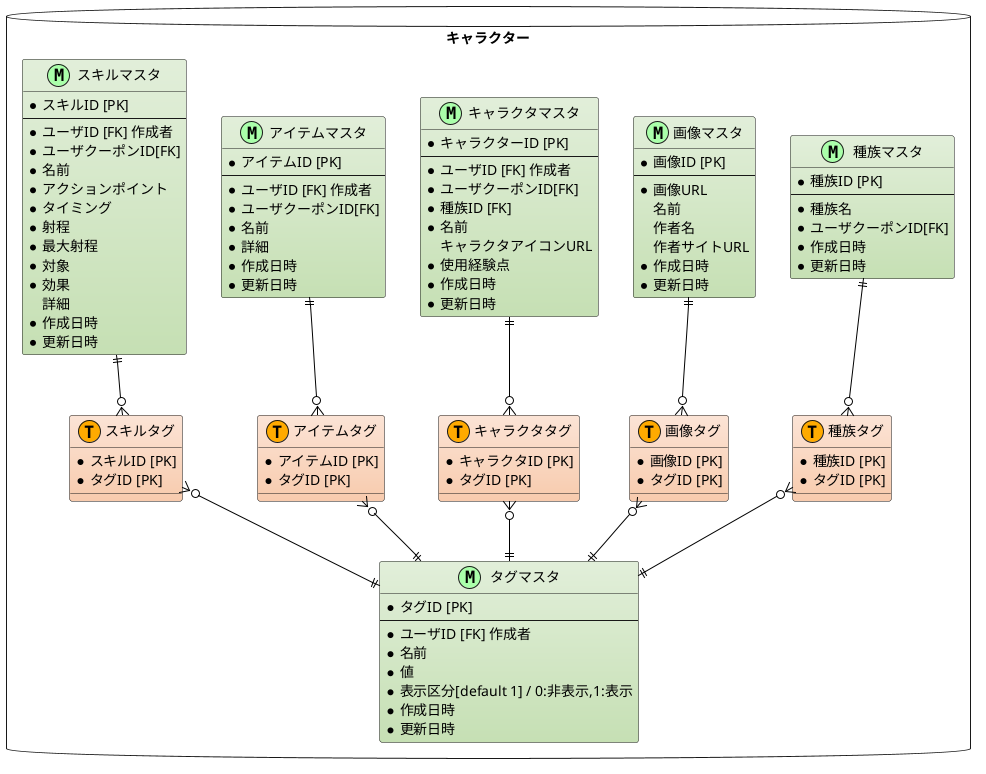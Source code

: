 @startuml
/'
  図の中で目立たせたいエンティティに着色するための
  色の名前（定数）を定義します。
'/
!define MAIN_ENTITY #E2EFDA-C6E0B4
!define MAIN_ENTITY_2 #FCE4D6-F8CBAD

/' 他の色も、用途が分りやすいように名前をつけます。 '/
!define METAL #F2F2F2-D9D9D9
!define MASTER_MARK_COLOR AAFFAA
!define TRANSACTION_MARK_COLOR FFAA00

/'
  デフォルトのスタイルを設定します。
  この場合の指定は class です。entity ではエラーになります。
'/
skinparam class {
    BackgroundColor METAL
    BcharactersColor Black
    ArrowColor Black
}

    /'
      マスターテーブルを M、トランザクションを T などと安直にしていますが、
      チーム内でルールを決めればなんでも良いと思います。交差テーブルは "I" とか。
      角丸四角形が描けない代替です。
     '/

package "キャラクター" as character <<Database>> {
    entity "種族マスタ" as race <<M,MASTER_MARK_COLOR>> MAIN_ENTITY {
        * 種族ID [PK]
        --
        * 種族名
        * ユーザクーポンID[FK]
        * 作成日時
        * 更新日時
    }

    entity "画像マスタ" as images <<M,MASTER_MARK_COLOR>> MAIN_ENTITY {
        * 画像ID [PK]
        --
        * 画像URL
        ' * ユーザクーポンID[FK]
        名前
        作者名
        作者サイトURL
        * 作成日時
        * 更新日時
    }

    entity "キャラクタマスタ" as characters <<M,MASTER_MARK_COLOR>> MAIN_ENTITY {
        * キャラクターID [PK]
        --
        * ユーザID [FK] 作成者
        * ユーザクーポンID[FK]
        * 種族ID [FK]
        * 名前
        キャラクタアイコンURL
        * 使用経験点
        * 作成日時
        * 更新日時
    }

    entity "タグマスタ" as tags <<M,MASTER_MARK_COLOR>> MAIN_ENTITY {
        * タグID [PK]
        --
        * ユーザID [FK] 作成者
        * 名前
        * 値
        * 表示区分[default 1] / 0:非表示,1:表示
        * 作成日時
        * 更新日時
    }

    entity "アイテムマスタ" as items <<M,MASTER_MARK_COLOR>> MAIN_ENTITY {
        * アイテムID [PK]
        --
        * ユーザID [FK] 作成者
        * ユーザクーポンID[FK]
        * 名前
        * 詳細
        * 作成日時
        * 更新日時
    }
    entity "スキルマスタ" as skills <<M,MASTER_MARK_COLOR>> MAIN_ENTITY {
        * スキルID [PK]
        --
        * ユーザID [FK] 作成者
        * ユーザクーポンID[FK]
        * 名前
        * アクションポイント
        * タイミング
        * 射程
        * 最大射程
        * 対象
        * 効果
        詳細
        * 作成日時
        * 更新日時
    }


    entity "種族タグ" as race_tags <<T,TRANSACTION_MARK_COLOR>> MAIN_ENTITY_2 {
        * 種族ID [PK]
        * タグID [PK]
    }
    entity "画像タグ" as images_tags <<T,TRANSACTION_MARK_COLOR>> MAIN_ENTITY_2 {
        * 画像ID [PK]
        * タグID [PK]
    }
    entity "スキルタグ" as skills_tags <<T,TRANSACTION_MARK_COLOR>> MAIN_ENTITY_2 {
        * スキルID [PK]
        * タグID [PK]
    }
    entity "アイテムタグ" as items_tags <<T,TRANSACTION_MARK_COLOR>> MAIN_ENTITY_2 {
        * アイテムID [PK]
        * タグID [PK]
    }
    entity "キャラクタタグ" as characters_tags <<T,TRANSACTION_MARK_COLOR>> MAIN_ENTITY_2 {
        * キャラクタID [PK]
        * タグID [PK]
    }
}

tags ||-up-o{ skills_tags
tags ||-up-o{ items_tags
tags ||-up-o{ characters_tags
tags ||-up-o{ race_tags
tags ||-up-o{ images_tags

skills ||--o{ skills_tags
items ||--o{ items_tags
characters ||--o{ characters_tags
race ||--o{ race_tags
images ||--o{ images_tags

@enduml